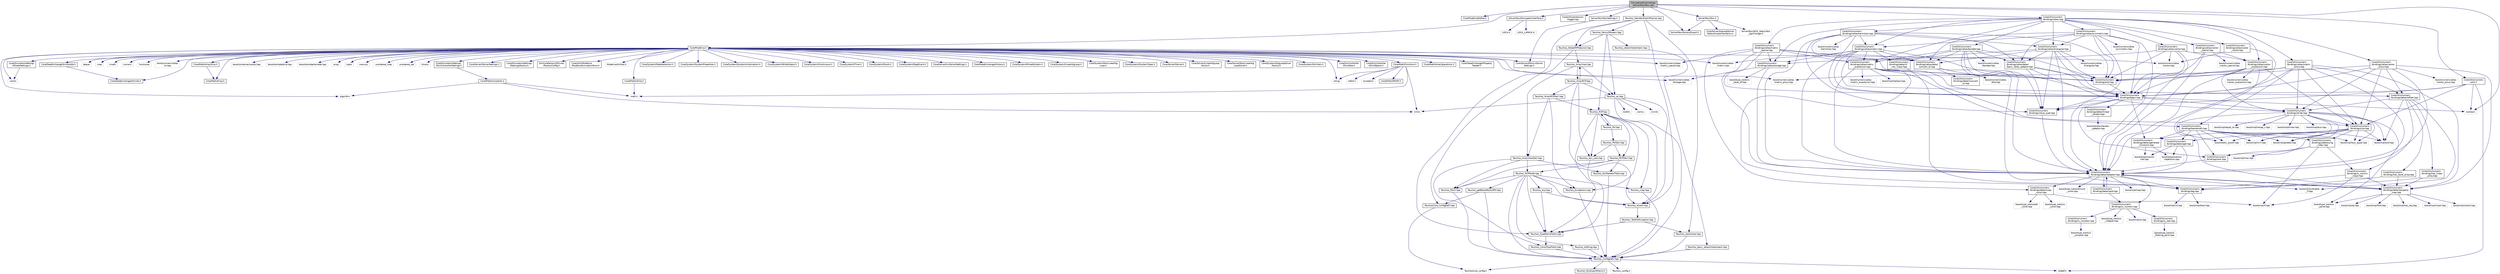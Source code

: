 digraph "SimulationRuntime/cpp/Solver/Nox/Nox.cpp"
{
  edge [fontname="Helvetica",fontsize="10",labelfontname="Helvetica",labelfontsize="10"];
  node [fontname="Helvetica",fontsize="10",shape=record];
  Node0 [label="SimulationRuntime/cpp\l/Solver/Nox/Nox.cpp",height=0.2,width=0.4,color="black", fillcolor="grey75", style="filled", fontcolor="black"];
  Node0 -> Node1 [color="midnightblue",fontsize="10",style="solid",fontname="Helvetica"];
  Node1 [label="Core/ModelicaDefine.h",height=0.2,width=0.4,color="black", fillcolor="white", style="filled",URL="$d5/deb/_modelica_define_8h.html"];
  Node0 -> Node2 [color="midnightblue",fontsize="10",style="solid",fontname="Helvetica"];
  Node2 [label="Core/Modelica.h",height=0.2,width=0.4,color="black", fillcolor="white", style="filled",URL="$d9/dea/_simulation_runtime_2cpp_2_include_2_core_2modelica_8h.html"];
  Node2 -> Node3 [color="midnightblue",fontsize="10",style="solid",fontname="Helvetica"];
  Node3 [label="string",height=0.2,width=0.4,color="grey75", fillcolor="white", style="filled"];
  Node2 -> Node4 [color="midnightblue",fontsize="10",style="solid",fontname="Helvetica"];
  Node4 [label="vector",height=0.2,width=0.4,color="grey75", fillcolor="white", style="filled"];
  Node2 -> Node5 [color="midnightblue",fontsize="10",style="solid",fontname="Helvetica"];
  Node5 [label="algorithm",height=0.2,width=0.4,color="grey75", fillcolor="white", style="filled"];
  Node2 -> Node6 [color="midnightblue",fontsize="10",style="solid",fontname="Helvetica"];
  Node6 [label="deque",height=0.2,width=0.4,color="grey75", fillcolor="white", style="filled"];
  Node2 -> Node7 [color="midnightblue",fontsize="10",style="solid",fontname="Helvetica"];
  Node7 [label="map",height=0.2,width=0.4,color="grey75", fillcolor="white", style="filled"];
  Node2 -> Node8 [color="midnightblue",fontsize="10",style="solid",fontname="Helvetica"];
  Node8 [label="cmath",height=0.2,width=0.4,color="grey75", fillcolor="white", style="filled"];
  Node2 -> Node9 [color="midnightblue",fontsize="10",style="solid",fontname="Helvetica"];
  Node9 [label="numeric",height=0.2,width=0.4,color="grey75", fillcolor="white", style="filled"];
  Node2 -> Node10 [color="midnightblue",fontsize="10",style="solid",fontname="Helvetica"];
  Node10 [label="functional",height=0.2,width=0.4,color="grey75", fillcolor="white", style="filled"];
  Node2 -> Node11 [color="midnightblue",fontsize="10",style="solid",fontname="Helvetica"];
  Node11 [label="boost/numeric/ublas\l/vector.hpp",height=0.2,width=0.4,color="grey75", fillcolor="white", style="filled"];
  Node2 -> Node12 [color="midnightblue",fontsize="10",style="solid",fontname="Helvetica"];
  Node12 [label="boost/numeric/ublas\l/io.hpp",height=0.2,width=0.4,color="grey75", fillcolor="white", style="filled"];
  Node2 -> Node13 [color="midnightblue",fontsize="10",style="solid",fontname="Helvetica"];
  Node13 [label="boost/numeric/ublas\l/matrix.hpp",height=0.2,width=0.4,color="grey75", fillcolor="white", style="filled"];
  Node2 -> Node14 [color="midnightblue",fontsize="10",style="solid",fontname="Helvetica"];
  Node14 [label="boost/numeric/ublas\l/matrix_proxy.hpp",height=0.2,width=0.4,color="grey75", fillcolor="white", style="filled"];
  Node2 -> Node15 [color="midnightblue",fontsize="10",style="solid",fontname="Helvetica"];
  Node15 [label="boost/numeric/ublas\l/matrix_sparse.hpp",height=0.2,width=0.4,color="grey75", fillcolor="white", style="filled"];
  Node2 -> Node16 [color="midnightblue",fontsize="10",style="solid",fontname="Helvetica"];
  Node16 [label="boost/numeric/ublas\l/storage.hpp",height=0.2,width=0.4,color="grey75", fillcolor="white", style="filled"];
  Node2 -> Node17 [color="midnightblue",fontsize="10",style="solid",fontname="Helvetica"];
  Node17 [label="boost/container/vector.hpp",height=0.2,width=0.4,color="grey75", fillcolor="white", style="filled"];
  Node2 -> Node18 [color="midnightblue",fontsize="10",style="solid",fontname="Helvetica"];
  Node18 [label="boost/lambda/bind.hpp",height=0.2,width=0.4,color="grey75", fillcolor="white", style="filled"];
  Node2 -> Node19 [color="midnightblue",fontsize="10",style="solid",fontname="Helvetica"];
  Node19 [label="boost/lambda/lambda.hpp",height=0.2,width=0.4,color="grey75", fillcolor="white", style="filled"];
  Node2 -> Node20 [color="midnightblue",fontsize="10",style="solid",fontname="Helvetica"];
  Node20 [label="array",height=0.2,width=0.4,color="grey75", fillcolor="white", style="filled"];
  Node2 -> Node21 [color="midnightblue",fontsize="10",style="solid",fontname="Helvetica"];
  Node21 [label="tuple",height=0.2,width=0.4,color="grey75", fillcolor="white", style="filled"];
  Node2 -> Node22 [color="midnightblue",fontsize="10",style="solid",fontname="Helvetica"];
  Node22 [label="memory",height=0.2,width=0.4,color="grey75", fillcolor="white", style="filled"];
  Node2 -> Node23 [color="midnightblue",fontsize="10",style="solid",fontname="Helvetica"];
  Node23 [label="unordered_map",height=0.2,width=0.4,color="grey75", fillcolor="white", style="filled"];
  Node2 -> Node24 [color="midnightblue",fontsize="10",style="solid",fontname="Helvetica"];
  Node24 [label="unordered_set",height=0.2,width=0.4,color="grey75", fillcolor="white", style="filled"];
  Node2 -> Node25 [color="midnightblue",fontsize="10",style="solid",fontname="Helvetica"];
  Node25 [label="chrono",height=0.2,width=0.4,color="grey75", fillcolor="white", style="filled"];
  Node2 -> Node26 [color="midnightblue",fontsize="10",style="solid",fontname="Helvetica"];
  Node26 [label="Core/SimulationSettings\l/IGlobalSettings.h",height=0.2,width=0.4,color="black", fillcolor="white", style="filled",URL="$de/d21/_i_global_settings_8h.html"];
  Node26 -> Node4 [color="midnightblue",fontsize="10",style="solid",fontname="Helvetica"];
  Node2 -> Node27 [color="midnightblue",fontsize="10",style="solid",fontname="Helvetica"];
  Node27 [label="Core/Solver/ISolverSettings.h",height=0.2,width=0.4,color="black", fillcolor="white", style="filled",URL="$dc/d1f/_i_solver_settings_8h.html"];
  Node2 -> Node28 [color="midnightblue",fontsize="10",style="solid",fontname="Helvetica"];
  Node28 [label="Core/SimulationSettings\l/ISettingsFactory.h",height=0.2,width=0.4,color="black", fillcolor="white", style="filled",URL="$d0/d85/_i_settings_factory_8h.html"];
  Node2 -> Node29 [color="midnightblue",fontsize="10",style="solid",fontname="Helvetica"];
  Node29 [label="SimCoreFactory/Policies\l/FactoryConfig.h",height=0.2,width=0.4,color="black", fillcolor="white", style="filled",URL="$d2/dd3/_factory_config_8h.html"];
  Node2 -> Node30 [color="midnightblue",fontsize="10",style="solid",fontname="Helvetica"];
  Node30 [label="Core/Utils/Modelica\l/ModelicaSimulationError.h",height=0.2,width=0.4,color="black", fillcolor="white", style="filled",URL="$de/d0c/_modelica_simulation_error_8h.html"];
  Node2 -> Node31 [color="midnightblue",fontsize="10",style="solid",fontname="Helvetica"];
  Node31 [label="ModelicaUtilities.h",height=0.2,width=0.4,color="grey75", fillcolor="white", style="filled"];
  Node2 -> Node32 [color="midnightblue",fontsize="10",style="solid",fontname="Helvetica"];
  Node32 [label="Core/Math/Array.h",height=0.2,width=0.4,color="black", fillcolor="white", style="filled",URL="$d0/d0d/_simulation_runtime_2cpp_2_include_2_core_2_math_2_array_8h.html"];
  Node2 -> Node33 [color="midnightblue",fontsize="10",style="solid",fontname="Helvetica"];
  Node33 [label="Core/System/IStateSelection.h",height=0.2,width=0.4,color="black", fillcolor="white", style="filled",URL="$d5/dec/_i_state_selection_8h.html"];
  Node2 -> Node34 [color="midnightblue",fontsize="10",style="solid",fontname="Helvetica"];
  Node34 [label="Core/System/ISystemProperties.h",height=0.2,width=0.4,color="black", fillcolor="white", style="filled",URL="$df/d24/_i_system_properties_8h.html"];
  Node2 -> Node35 [color="midnightblue",fontsize="10",style="solid",fontname="Helvetica"];
  Node35 [label="Core/System/ISystemInitialization.h",height=0.2,width=0.4,color="black", fillcolor="white", style="filled",URL="$d3/d53/_i_system_initialization_8h.html"];
  Node2 -> Node36 [color="midnightblue",fontsize="10",style="solid",fontname="Helvetica"];
  Node36 [label="Core/System/IWriteOutput.h",height=0.2,width=0.4,color="black", fillcolor="white", style="filled",URL="$d3/d40/_i_write_output_8h.html"];
  Node2 -> Node37 [color="midnightblue",fontsize="10",style="solid",fontname="Helvetica"];
  Node37 [label="Core/System/IContinuous.h",height=0.2,width=0.4,color="black", fillcolor="white", style="filled",URL="$d2/d41/_i_continuous_8h.html"];
  Node2 -> Node38 [color="midnightblue",fontsize="10",style="solid",fontname="Helvetica"];
  Node38 [label="Core/System/ITime.h",height=0.2,width=0.4,color="black", fillcolor="white", style="filled",URL="$d1/d3a/_i_time_8h.html"];
  Node2 -> Node39 [color="midnightblue",fontsize="10",style="solid",fontname="Helvetica"];
  Node39 [label="Core/System/IEvent.h",height=0.2,width=0.4,color="black", fillcolor="white", style="filled",URL="$d7/dbe/_i_event_8h.html"];
  Node2 -> Node40 [color="midnightblue",fontsize="10",style="solid",fontname="Helvetica"];
  Node40 [label="Core/System/IStepEvent.h",height=0.2,width=0.4,color="black", fillcolor="white", style="filled",URL="$d2/de8/_i_step_event_8h.html"];
  Node2 -> Node41 [color="midnightblue",fontsize="10",style="solid",fontname="Helvetica"];
  Node41 [label="Core/Solver/INonLinSolver\lSettings.h",height=0.2,width=0.4,color="black", fillcolor="white", style="filled",URL="$d4/ddc/_i_non_lin_solver_settings_8h.html"];
  Node2 -> Node42 [color="midnightblue",fontsize="10",style="solid",fontname="Helvetica"];
  Node42 [label="Core/Solver/ILinSolverSettings.h",height=0.2,width=0.4,color="black", fillcolor="white", style="filled",URL="$de/d4f/_i_lin_solver_settings_8h.html"];
  Node2 -> Node43 [color="midnightblue",fontsize="10",style="solid",fontname="Helvetica"];
  Node43 [label="Core/DataExchange/IHistory.h",height=0.2,width=0.4,color="black", fillcolor="white", style="filled",URL="$d4/d62/_i_history_8h.html"];
  Node2 -> Node44 [color="midnightblue",fontsize="10",style="solid",fontname="Helvetica"];
  Node44 [label="Core/System/IMixedSystem.h",height=0.2,width=0.4,color="black", fillcolor="white", style="filled",URL="$d0/d5e/_i_mixed_system_8h.html"];
  Node2 -> Node45 [color="midnightblue",fontsize="10",style="solid",fontname="Helvetica"];
  Node45 [label="Core/System/ILinearAlgLoop.h",height=0.2,width=0.4,color="black", fillcolor="white", style="filled",URL="$d5/d2d/_i_linear_alg_loop_8h.html"];
  Node2 -> Node46 [color="midnightblue",fontsize="10",style="solid",fontname="Helvetica"];
  Node46 [label="Core/System/INonLinearAlg\lLoop.h",height=0.2,width=0.4,color="black", fillcolor="white", style="filled",URL="$d6/dd5/_i_non_linear_alg_loop_8h.html"];
  Node2 -> Node47 [color="midnightblue",fontsize="10",style="solid",fontname="Helvetica"];
  Node47 [label="Core/System/ISystemTypes.h",height=0.2,width=0.4,color="black", fillcolor="white", style="filled",URL="$d2/da2/_i_system_types_8h.html"];
  Node2 -> Node48 [color="midnightblue",fontsize="10",style="solid",fontname="Helvetica"];
  Node48 [label="Core/Solver/ISolver.h",height=0.2,width=0.4,color="black", fillcolor="white", style="filled",URL="$d5/dbd/_i_solver_8h.html"];
  Node2 -> Node49 [color="midnightblue",fontsize="10",style="solid",fontname="Helvetica"];
  Node49 [label="Core/Solver/ILinearAlgLoop\lSolver.h",height=0.2,width=0.4,color="black", fillcolor="white", style="filled",URL="$d8/dc6/_i_linear_alg_loop_solver_8h.html"];
  Node2 -> Node50 [color="midnightblue",fontsize="10",style="solid",fontname="Helvetica"];
  Node50 [label="Core/Solver/INonLinearAlg\lLoopSolver.h",height=0.2,width=0.4,color="black", fillcolor="white", style="filled",URL="$d0/dc8/_i_non_linear_alg_loop_solver_8h.html"];
  Node2 -> Node51 [color="midnightblue",fontsize="10",style="solid",fontname="Helvetica"];
  Node51 [label="Core/System/IAlgLoopSolver\lFactory.h",height=0.2,width=0.4,color="black", fillcolor="white", style="filled",URL="$d5/d71/_i_alg_loop_solver_factory_8h.html"];
  Node2 -> Node52 [color="midnightblue",fontsize="10",style="solid",fontname="Helvetica"];
  Node52 [label="Core/System/ISimVars.h",height=0.2,width=0.4,color="black", fillcolor="white", style="filled",URL="$db/da7/_i_sim_vars_8h.html"];
  Node2 -> Node53 [color="midnightblue",fontsize="10",style="solid",fontname="Helvetica"];
  Node53 [label="Core/DataExchange/ISimVar.h",height=0.2,width=0.4,color="black", fillcolor="white", style="filled",URL="$d2/d34/_i_sim_var_8h.html"];
  Node2 -> Node54 [color="midnightblue",fontsize="10",style="solid",fontname="Helvetica"];
  Node54 [label="Core/SimController\l/ISimData.h",height=0.2,width=0.4,color="black", fillcolor="white", style="filled",URL="$d1/dbf/_i_sim_data_8h.html"];
  Node2 -> Node55 [color="midnightblue",fontsize="10",style="solid",fontname="Helvetica"];
  Node55 [label="Core/SimController\l/ISimObjects.h",height=0.2,width=0.4,color="black", fillcolor="white", style="filled",URL="$d8/dcd/_i_sim_objects_8h.html"];
  Node2 -> Node56 [color="midnightblue",fontsize="10",style="solid",fontname="Helvetica"];
  Node56 [label="Core/SimulationSettings\l/ISimControllerSettings.h",height=0.2,width=0.4,color="black", fillcolor="white", style="filled",URL="$d7/db0/_i_sim_controller_settings_8h.html"];
  Node56 -> Node57 [color="midnightblue",fontsize="10",style="solid",fontname="Helvetica"];
  Node57 [label="Core/Math/Constants.h",height=0.2,width=0.4,color="black", fillcolor="white", style="filled",URL="$d6/dde/_simulation_runtime_2cpp_2_include_2_core_2_math_2_constants_8h.html"];
  Node57 -> Node5 [color="midnightblue",fontsize="10",style="solid",fontname="Helvetica"];
  Node57 -> Node58 [color="midnightblue",fontsize="10",style="solid",fontname="Helvetica"];
  Node58 [label="limits",height=0.2,width=0.4,color="grey75", fillcolor="white", style="filled"];
  Node57 -> Node59 [color="midnightblue",fontsize="10",style="solid",fontname="Helvetica"];
  Node59 [label="math.h",height=0.2,width=0.4,color="grey75", fillcolor="white", style="filled"];
  Node2 -> Node60 [color="midnightblue",fontsize="10",style="solid",fontname="Helvetica"];
  Node60 [label="Core/Math/Functions.h",height=0.2,width=0.4,color="black", fillcolor="white", style="filled",URL="$d6/d9b/_functions_8h.html"];
  Node60 -> Node59 [color="midnightblue",fontsize="10",style="solid",fontname="Helvetica"];
  Node60 -> Node61 [color="midnightblue",fontsize="10",style="solid",fontname="Helvetica"];
  Node61 [label="stdlib.h",height=0.2,width=0.4,color="grey75", fillcolor="white", style="filled"];
  Node60 -> Node58 [color="midnightblue",fontsize="10",style="solid",fontname="Helvetica"];
  Node60 -> Node3 [color="midnightblue",fontsize="10",style="solid",fontname="Helvetica"];
  Node60 -> Node62 [color="midnightblue",fontsize="10",style="solid",fontname="Helvetica"];
  Node62 [label="exception",height=0.2,width=0.4,color="grey75", fillcolor="white", style="filled"];
  Node60 -> Node63 [color="midnightblue",fontsize="10",style="solid",fontname="Helvetica"];
  Node63 [label="Core/Math/OMAPI.h",height=0.2,width=0.4,color="black", fillcolor="white", style="filled",URL="$d5/d1e/_o_m_a_p_i_8h.html"];
  Node2 -> Node64 [color="midnightblue",fontsize="10",style="solid",fontname="Helvetica"];
  Node64 [label="Core/Math/ArrayOperations.h",height=0.2,width=0.4,color="black", fillcolor="white", style="filled",URL="$d1/dc5/_array_operations_8h.html"];
  Node2 -> Node65 [color="midnightblue",fontsize="10",style="solid",fontname="Helvetica"];
  Node65 [label="Core/Math/ArraySlice.h",height=0.2,width=0.4,color="black", fillcolor="white", style="filled",URL="$de/d42/_array_slice_8h.html"];
  Node65 -> Node32 [color="midnightblue",fontsize="10",style="solid",fontname="Helvetica"];
  Node2 -> Node66 [color="midnightblue",fontsize="10",style="solid",fontname="Helvetica"];
  Node66 [label="Core/Math/Utility.h",height=0.2,width=0.4,color="black", fillcolor="white", style="filled",URL="$d4/d77/_simulation_runtime_2cpp_2_include_2_core_2_math_2utility_8h.html"];
  Node66 -> Node59 [color="midnightblue",fontsize="10",style="solid",fontname="Helvetica"];
  Node2 -> Node67 [color="midnightblue",fontsize="10",style="solid",fontname="Helvetica"];
  Node67 [label="Core/DataExchange/IProperty\lReader.h",height=0.2,width=0.4,color="black", fillcolor="white", style="filled",URL="$d5/d45/_i_property_reader_8h.html"];
  Node2 -> Node68 [color="midnightblue",fontsize="10",style="solid",fontname="Helvetica"];
  Node68 [label="Core/DataExchange/SimDouble.h",height=0.2,width=0.4,color="black", fillcolor="white", style="filled",URL="$df/d70/_sim_double_8h.html"];
  Node68 -> Node53 [color="midnightblue",fontsize="10",style="solid",fontname="Helvetica"];
  Node0 -> Node69 [color="midnightblue",fontsize="10",style="solid",fontname="Helvetica"];
  Node69 [label="Solver/Nox/FactoryExport.h",height=0.2,width=0.4,color="black", fillcolor="white", style="filled",URL="$d6/dda/_solver_2_nox_2_factory_export_8h.html"];
  Node0 -> Node70 [color="midnightblue",fontsize="10",style="solid",fontname="Helvetica"];
  Node70 [label="Core/Utils/extension\l/logger.hpp",height=0.2,width=0.4,color="black", fillcolor="white", style="filled",URL="$d6/da3/logger_8hpp.html"];
  Node0 -> Node71 [color="midnightblue",fontsize="10",style="solid",fontname="Helvetica"];
  Node71 [label="Solver/Nox/NoxLapackInterface.h",height=0.2,width=0.4,color="black", fillcolor="white", style="filled",URL="$dd/de5/_nox_lapack_interface_8h.html"];
  Node71 -> Node72 [color="midnightblue",fontsize="10",style="solid",fontname="Helvetica"];
  Node72 [label="LOCA.H",height=0.2,width=0.4,color="grey75", fillcolor="white", style="filled"];
  Node71 -> Node73 [color="midnightblue",fontsize="10",style="solid",fontname="Helvetica"];
  Node73 [label="LOCA_LAPACK.H",height=0.2,width=0.4,color="grey75", fillcolor="white", style="filled"];
  Node0 -> Node74 [color="midnightblue",fontsize="10",style="solid",fontname="Helvetica"];
  Node74 [label="Teuchos_StandardCatchMacros.hpp",height=0.2,width=0.4,color="black", fillcolor="white", style="filled",URL="$da/db6/_teuchos___standard_catch_macros_8hpp.html"];
  Node74 -> Node75 [color="midnightblue",fontsize="10",style="solid",fontname="Helvetica"];
  Node75 [label="Teuchos_GlobalMPISession.hpp",height=0.2,width=0.4,color="black", fillcolor="white", style="filled",URL="$d4/df8/_teuchos___global_m_p_i_session_8hpp.html",tooltip="A MPI utilities class, providing methods for initializing, finalizing, and querying the global MPI se..."];
  Node75 -> Node76 [color="midnightblue",fontsize="10",style="solid",fontname="Helvetica"];
  Node76 [label="TeuchosCore_ConfigDefs.hpp",height=0.2,width=0.4,color="black", fillcolor="white", style="filled",URL="$d1/d38/_teuchos_core___config_defs_8hpp.html"];
  Node76 -> Node77 [color="midnightblue",fontsize="10",style="solid",fontname="Helvetica"];
  Node77 [label="TeuchosCore_config.h",height=0.2,width=0.4,color="grey75", fillcolor="white", style="filled"];
  Node75 -> Node78 [color="midnightblue",fontsize="10",style="solid",fontname="Helvetica"];
  Node78 [label="Teuchos_ArrayView.hpp",height=0.2,width=0.4,color="black", fillcolor="white", style="filled",URL="$df/d54/_teuchos___array_view_8hpp.html"];
  Node78 -> Node79 [color="midnightblue",fontsize="10",style="solid",fontname="Helvetica"];
  Node79 [label="Teuchos_ArrayViewDecl.hpp",height=0.2,width=0.4,color="black", fillcolor="white", style="filled",URL="$dd/d83/_teuchos___array_view_decl_8hpp.html"];
  Node79 -> Node80 [color="midnightblue",fontsize="10",style="solid",fontname="Helvetica"];
  Node80 [label="Teuchos_RCPNode.hpp",height=0.2,width=0.4,color="black", fillcolor="white", style="filled",URL="$d3/d30/_teuchos___r_c_p_node_8hpp.html",tooltip="Reference-counted pointer node classes. "];
  Node80 -> Node81 [color="midnightblue",fontsize="10",style="solid",fontname="Helvetica"];
  Node81 [label="Teuchos_ConfigDefs.hpp",height=0.2,width=0.4,color="black", fillcolor="white", style="filled",URL="$d5/d3c/_teuchos___config_defs_8hpp.html",tooltip="Teuchos header file which uses auto-configuration information to include necessary C++ headers..."];
  Node81 -> Node77 [color="midnightblue",fontsize="10",style="solid",fontname="Helvetica"];
  Node81 -> Node82 [color="midnightblue",fontsize="10",style="solid",fontname="Helvetica"];
  Node82 [label="Teuchos_config.h",height=0.2,width=0.4,color="grey75", fillcolor="white", style="filled"];
  Node81 -> Node83 [color="midnightblue",fontsize="10",style="solid",fontname="Helvetica"];
  Node83 [label="stddef.h",height=0.2,width=0.4,color="grey75", fillcolor="white", style="filled"];
  Node81 -> Node84 [color="midnightblue",fontsize="10",style="solid",fontname="Helvetica"];
  Node84 [label="Teuchos_DLLExportMacro.h",height=0.2,width=0.4,color="black", fillcolor="white", style="filled",URL="$d2/dd7/_teuchos___d_l_l_export_macro_8h.html"];
  Node80 -> Node85 [color="midnightblue",fontsize="10",style="solid",fontname="Helvetica"];
  Node85 [label="Teuchos_any.hpp",height=0.2,width=0.4,color="black", fillcolor="white", style="filled",URL="$d9/dc9/_teuchos__any_8hpp.html",tooltip="Modified boost::any class for holding a templated value. "];
  Node85 -> Node86 [color="midnightblue",fontsize="10",style="solid",fontname="Helvetica"];
  Node86 [label="Teuchos_Assert.hpp",height=0.2,width=0.4,color="black", fillcolor="white", style="filled",URL="$d1/d94/_teuchos___assert_8hpp.html"];
  Node86 -> Node87 [color="midnightblue",fontsize="10",style="solid",fontname="Helvetica"];
  Node87 [label="Teuchos_TestForException.hpp",height=0.2,width=0.4,color="black", fillcolor="white", style="filled",URL="$d5/d6b/_teuchos___test_for_exception_8hpp.html",tooltip="Standard test and throw macros. "];
  Node87 -> Node88 [color="midnightblue",fontsize="10",style="solid",fontname="Helvetica"];
  Node88 [label="Teuchos_TypeNameTraits.hpp",height=0.2,width=0.4,color="black", fillcolor="white", style="filled",URL="$dc/dc1/_teuchos___type_name_traits_8hpp.html",tooltip="Defines basic traits returning the name of a type in a portable and readable way. ..."];
  Node88 -> Node89 [color="midnightblue",fontsize="10",style="solid",fontname="Helvetica"];
  Node89 [label="Teuchos_ConstTypeTraits.hpp",height=0.2,width=0.4,color="black", fillcolor="white", style="filled",URL="$d1/db4/_teuchos___const_type_traits_8hpp.html"];
  Node89 -> Node81 [color="midnightblue",fontsize="10",style="solid",fontname="Helvetica"];
  Node87 -> Node90 [color="midnightblue",fontsize="10",style="solid",fontname="Helvetica"];
  Node90 [label="Teuchos_stacktrace.hpp",height=0.2,width=0.4,color="black", fillcolor="white", style="filled",URL="$dd/d97/_teuchos__stacktrace_8hpp.html",tooltip="Functions for returning stacktrace info (GCC only initially). "];
  Node90 -> Node81 [color="midnightblue",fontsize="10",style="solid",fontname="Helvetica"];
  Node85 -> Node88 [color="midnightblue",fontsize="10",style="solid",fontname="Helvetica"];
  Node80 -> Node91 [color="midnightblue",fontsize="10",style="solid",fontname="Helvetica"];
  Node91 [label="Teuchos_map.hpp",height=0.2,width=0.4,color="black", fillcolor="white", style="filled",URL="$da/df9/_teuchos__map_8hpp.html",tooltip="Provides std::map class for deficient platforms. "];
  Node91 -> Node81 [color="midnightblue",fontsize="10",style="solid",fontname="Helvetica"];
  Node80 -> Node92 [color="midnightblue",fontsize="10",style="solid",fontname="Helvetica"];
  Node92 [label="Teuchos_ENull.hpp",height=0.2,width=0.4,color="black", fillcolor="white", style="filled",URL="$d7/d37/_teuchos___e_null_8hpp.html"];
  Node92 -> Node81 [color="midnightblue",fontsize="10",style="solid",fontname="Helvetica"];
  Node80 -> Node86 [color="midnightblue",fontsize="10",style="solid",fontname="Helvetica"];
  Node80 -> Node93 [color="midnightblue",fontsize="10",style="solid",fontname="Helvetica"];
  Node93 [label="Teuchos_Exceptions.hpp",height=0.2,width=0.4,color="black", fillcolor="white", style="filled",URL="$d2/d66/_teuchos___exceptions_8hpp.html"];
  Node93 -> Node81 [color="midnightblue",fontsize="10",style="solid",fontname="Helvetica"];
  Node80 -> Node88 [color="midnightblue",fontsize="10",style="solid",fontname="Helvetica"];
  Node80 -> Node94 [color="midnightblue",fontsize="10",style="solid",fontname="Helvetica"];
  Node94 [label="Teuchos_toString.hpp",height=0.2,width=0.4,color="black", fillcolor="white", style="filled",URL="$de/d8b/_teuchos__to_string_8hpp.html"];
  Node94 -> Node81 [color="midnightblue",fontsize="10",style="solid",fontname="Helvetica"];
  Node80 -> Node95 [color="midnightblue",fontsize="10",style="solid",fontname="Helvetica"];
  Node95 [label="Teuchos_getBaseObjVoidPtr.hpp",height=0.2,width=0.4,color="black", fillcolor="white", style="filled",URL="$db/ddb/_teuchos__get_base_obj_void_ptr_8hpp.html"];
  Node95 -> Node76 [color="midnightblue",fontsize="10",style="solid",fontname="Helvetica"];
  Node95 -> Node81 [color="midnightblue",fontsize="10",style="solid",fontname="Helvetica"];
  Node79 -> Node92 [color="midnightblue",fontsize="10",style="solid",fontname="Helvetica"];
  Node79 -> Node96 [color="midnightblue",fontsize="10",style="solid",fontname="Helvetica"];
  Node96 [label="Teuchos_NullIteratorTraits.hpp",height=0.2,width=0.4,color="black", fillcolor="white", style="filled",URL="$d6/d76/_teuchos___null_iterator_traits_8hpp.html"];
  Node96 -> Node81 [color="midnightblue",fontsize="10",style="solid",fontname="Helvetica"];
  Node79 -> Node89 [color="midnightblue",fontsize="10",style="solid",fontname="Helvetica"];
  Node78 -> Node97 [color="midnightblue",fontsize="10",style="solid",fontname="Helvetica"];
  Node97 [label="Teuchos_ArrayRCP.hpp",height=0.2,width=0.4,color="black", fillcolor="white", style="filled",URL="$dc/dde/_teuchos___array_r_c_p_8hpp.html"];
  Node97 -> Node98 [color="midnightblue",fontsize="10",style="solid",fontname="Helvetica"];
  Node98 [label="Teuchos_ArrayRCPDecl.hpp",height=0.2,width=0.4,color="black", fillcolor="white", style="filled",URL="$d6/d98/_teuchos___array_r_c_p_decl_8hpp.html"];
  Node98 -> Node99 [color="midnightblue",fontsize="10",style="solid",fontname="Helvetica"];
  Node99 [label="Teuchos_RCP.hpp",height=0.2,width=0.4,color="black", fillcolor="white", style="filled",URL="$d5/de4/_teuchos___r_c_p_8hpp.html",tooltip="Reference-counted pointer class and non-member templated function implementations. "];
  Node99 -> Node100 [color="midnightblue",fontsize="10",style="solid",fontname="Helvetica"];
  Node100 [label="Teuchos_RCPDecl.hpp",height=0.2,width=0.4,color="black", fillcolor="white", style="filled",URL="$d0/dbc/_teuchos___r_c_p_decl_8hpp.html",tooltip="Reference-counted pointer class and non-member templated function implementations. "];
  Node100 -> Node80 [color="midnightblue",fontsize="10",style="solid",fontname="Helvetica"];
  Node100 -> Node92 [color="midnightblue",fontsize="10",style="solid",fontname="Helvetica"];
  Node100 -> Node96 [color="midnightblue",fontsize="10",style="solid",fontname="Helvetica"];
  Node99 -> Node101 [color="midnightblue",fontsize="10",style="solid",fontname="Helvetica"];
  Node101 [label="Teuchos_Ptr.hpp",height=0.2,width=0.4,color="black", fillcolor="white", style="filled",URL="$dc/dc8/_teuchos___ptr_8hpp.html"];
  Node101 -> Node102 [color="midnightblue",fontsize="10",style="solid",fontname="Helvetica"];
  Node102 [label="Teuchos_PtrDecl.hpp",height=0.2,width=0.4,color="black", fillcolor="white", style="filled",URL="$df/dbd/_teuchos___ptr_decl_8hpp.html"];
  Node102 -> Node100 [color="midnightblue",fontsize="10",style="solid",fontname="Helvetica"];
  Node102 -> Node103 [color="midnightblue",fontsize="10",style="solid",fontname="Helvetica"];
  Node103 [label="Teuchos_dyn_cast.hpp",height=0.2,width=0.4,color="black", fillcolor="white", style="filled",URL="$d9/d17/_teuchos__dyn__cast_8hpp.html"];
  Node103 -> Node88 [color="midnightblue",fontsize="10",style="solid",fontname="Helvetica"];
  Node101 -> Node99 [color="midnightblue",fontsize="10",style="solid",fontname="Helvetica"];
  Node99 -> Node86 [color="midnightblue",fontsize="10",style="solid",fontname="Helvetica"];
  Node99 -> Node93 [color="midnightblue",fontsize="10",style="solid",fontname="Helvetica"];
  Node99 -> Node103 [color="midnightblue",fontsize="10",style="solid",fontname="Helvetica"];
  Node99 -> Node91 [color="midnightblue",fontsize="10",style="solid",fontname="Helvetica"];
  Node99 -> Node88 [color="midnightblue",fontsize="10",style="solid",fontname="Helvetica"];
  Node98 -> Node93 [color="midnightblue",fontsize="10",style="solid",fontname="Helvetica"];
  Node98 -> Node79 [color="midnightblue",fontsize="10",style="solid",fontname="Helvetica"];
  Node97 -> Node78 [color="midnightblue",fontsize="10",style="solid",fontname="Helvetica"];
  Node97 -> Node86 [color="midnightblue",fontsize="10",style="solid",fontname="Helvetica"];
  Node97 -> Node103 [color="midnightblue",fontsize="10",style="solid",fontname="Helvetica"];
  Node97 -> Node104 [color="midnightblue",fontsize="10",style="solid",fontname="Helvetica"];
  Node104 [label="Teuchos_as.hpp",height=0.2,width=0.4,color="black", fillcolor="white", style="filled",URL="$d2/db9/_teuchos__as_8hpp.html",tooltip="Definition of Teuchos::as, for conversions between types. "];
  Node104 -> Node81 [color="midnightblue",fontsize="10",style="solid",fontname="Helvetica"];
  Node104 -> Node86 [color="midnightblue",fontsize="10",style="solid",fontname="Helvetica"];
  Node104 -> Node58 [color="midnightblue",fontsize="10",style="solid",fontname="Helvetica"];
  Node104 -> Node105 [color="midnightblue",fontsize="10",style="solid",fontname="Helvetica"];
  Node105 [label="cstdlib",height=0.2,width=0.4,color="grey75", fillcolor="white", style="filled"];
  Node104 -> Node106 [color="midnightblue",fontsize="10",style="solid",fontname="Helvetica"];
  Node106 [label="cerrno",height=0.2,width=0.4,color="grey75", fillcolor="white", style="filled"];
  Node104 -> Node107 [color="midnightblue",fontsize="10",style="solid",fontname="Helvetica"];
  Node107 [label="climits",height=0.2,width=0.4,color="grey75", fillcolor="white", style="filled"];
  Node78 -> Node104 [color="midnightblue",fontsize="10",style="solid",fontname="Helvetica"];
  Node74 -> Node108 [color="midnightblue",fontsize="10",style="solid",fontname="Helvetica"];
  Node108 [label="Teuchos_FancyOStream.hpp",height=0.2,width=0.4,color="black", fillcolor="white", style="filled",URL="$d2/d6a/_teuchos___fancy_o_stream_8hpp.html"];
  Node108 -> Node99 [color="midnightblue",fontsize="10",style="solid",fontname="Helvetica"];
  Node108 -> Node75 [color="midnightblue",fontsize="10",style="solid",fontname="Helvetica"];
  Node108 -> Node109 [color="midnightblue",fontsize="10",style="solid",fontname="Helvetica"];
  Node109 [label="Teuchos_oblackholestream.hpp",height=0.2,width=0.4,color="black", fillcolor="white", style="filled",URL="$da/df2/_teuchos__oblackholestream_8hpp.html"];
  Node109 -> Node110 [color="midnightblue",fontsize="10",style="solid",fontname="Helvetica"];
  Node110 [label="Teuchos_basic_oblackholestream.hpp",height=0.2,width=0.4,color="black", fillcolor="white", style="filled",URL="$d2/de6/_teuchos__basic__oblackholestream_8hpp.html"];
  Node110 -> Node81 [color="midnightblue",fontsize="10",style="solid",fontname="Helvetica"];
  Node108 -> Node104 [color="midnightblue",fontsize="10",style="solid",fontname="Helvetica"];
  Node74 -> Node88 [color="midnightblue",fontsize="10",style="solid",fontname="Helvetica"];
  Node74 -> Node90 [color="midnightblue",fontsize="10",style="solid",fontname="Helvetica"];
  Node74 -> Node86 [color="midnightblue",fontsize="10",style="solid",fontname="Helvetica"];
  Node0 -> Node111 [color="midnightblue",fontsize="10",style="solid",fontname="Helvetica"];
  Node111 [label="Solver/Nox/Nox.h",height=0.2,width=0.4,color="black", fillcolor="white", style="filled",URL="$dc/dee/_nox_8h.html"];
  Node111 -> Node69 [color="midnightblue",fontsize="10",style="solid",fontname="Helvetica"];
  Node111 -> Node112 [color="midnightblue",fontsize="10",style="solid",fontname="Helvetica"];
  Node112 [label="Core/Solver/AlgLoopSolver\lDefaultImplementation.h",height=0.2,width=0.4,color="black", fillcolor="white", style="filled",URL="$de/dd6/_alg_loop_solver_default_implementation_8h.html"];
  Node111 -> Node113 [color="midnightblue",fontsize="10",style="solid",fontname="Helvetica"];
  Node113 [label="Solver/Nox/NOX_StatusTest\l_SgnChange.H",height=0.2,width=0.4,color="grey75", fillcolor="white", style="filled"];
  Node0 -> Node114 [color="midnightblue",fontsize="10",style="solid",fontname="Helvetica"];
  Node114 [label="Solver/Nox/NoxSettings.h",height=0.2,width=0.4,color="black", fillcolor="white", style="filled",URL="$d6/de2/_nox_settings_8h.html"];
  Node114 -> Node41 [color="midnightblue",fontsize="10",style="solid",fontname="Helvetica"];
  Node0 -> Node115 [color="midnightblue",fontsize="10",style="solid",fontname="Helvetica"];
  Node115 [label="Core/Utils/numeric\l/bindings/ublas.hpp",height=0.2,width=0.4,color="black", fillcolor="white", style="filled",URL="$dd/d4a/ublas_8hpp.html"];
  Node115 -> Node116 [color="midnightblue",fontsize="10",style="solid",fontname="Helvetica"];
  Node116 [label="Core/Utils/numeric\l/bindings/ublas/banded.hpp",height=0.2,width=0.4,color="black", fillcolor="white", style="filled",URL="$df/d79/banded_8hpp.html"];
  Node116 -> Node117 [color="midnightblue",fontsize="10",style="solid",fontname="Helvetica"];
  Node117 [label="Core/Utils/numeric\l/bindings/begin.hpp",height=0.2,width=0.4,color="black", fillcolor="white", style="filled",URL="$d2/da9/begin_8hpp.html"];
  Node117 -> Node118 [color="midnightblue",fontsize="10",style="solid",fontname="Helvetica"];
  Node118 [label="Core/Utils/numeric\l/bindings/detail/adaptor.hpp",height=0.2,width=0.4,color="black", fillcolor="white", style="filled",URL="$da/d42/adaptor_8hpp.html"];
  Node118 -> Node119 [color="midnightblue",fontsize="10",style="solid",fontname="Helvetica"];
  Node119 [label="boost/mpl/map.hpp",height=0.2,width=0.4,color="grey75", fillcolor="white", style="filled"];
  Node118 -> Node120 [color="midnightblue",fontsize="10",style="solid",fontname="Helvetica"];
  Node120 [label="Core/Utils/numeric\l/bindings/detail/copy\l_const.hpp",height=0.2,width=0.4,color="black", fillcolor="white", style="filled",URL="$dd/d74/copy__const_8hpp.html"];
  Node120 -> Node121 [color="midnightblue",fontsize="10",style="solid",fontname="Helvetica"];
  Node121 [label="boost/mpl/if.hpp",height=0.2,width=0.4,color="grey75", fillcolor="white", style="filled"];
  Node120 -> Node122 [color="midnightblue",fontsize="10",style="solid",fontname="Helvetica"];
  Node122 [label="boost/type_traits/add\l_const.hpp",height=0.2,width=0.4,color="grey75", fillcolor="white", style="filled"];
  Node120 -> Node123 [color="midnightblue",fontsize="10",style="solid",fontname="Helvetica"];
  Node123 [label="boost/type_traits/is\l_const.hpp",height=0.2,width=0.4,color="grey75", fillcolor="white", style="filled"];
  Node118 -> Node124 [color="midnightblue",fontsize="10",style="solid",fontname="Helvetica"];
  Node124 [label="Core/Utils/numeric\l/bindings/is_numeric.hpp",height=0.2,width=0.4,color="black", fillcolor="white", style="filled",URL="$dd/d6d/is__numeric_8hpp.html"];
  Node124 -> Node125 [color="midnightblue",fontsize="10",style="solid",fontname="Helvetica"];
  Node125 [label="boost/mpl/or.hpp",height=0.2,width=0.4,color="grey75", fillcolor="white", style="filled"];
  Node124 -> Node126 [color="midnightblue",fontsize="10",style="solid",fontname="Helvetica"];
  Node126 [label="Core/Utils/numeric\l/bindings/is_real.hpp",height=0.2,width=0.4,color="black", fillcolor="white", style="filled",URL="$dc/d10/is__real_8hpp.html"];
  Node126 -> Node127 [color="midnightblue",fontsize="10",style="solid",fontname="Helvetica"];
  Node127 [label="boost/type_traits/is\l_floating_point.hpp",height=0.2,width=0.4,color="grey75", fillcolor="white", style="filled"];
  Node124 -> Node128 [color="midnightblue",fontsize="10",style="solid",fontname="Helvetica"];
  Node128 [label="Core/Utils/numeric\l/bindings/is_complex.hpp",height=0.2,width=0.4,color="black", fillcolor="white", style="filled",URL="$d6/d3e/is__complex_8hpp.html"];
  Node128 -> Node129 [color="midnightblue",fontsize="10",style="solid",fontname="Helvetica"];
  Node129 [label="boost/type_traits/is\l_complex.hpp",height=0.2,width=0.4,color="grey75", fillcolor="white", style="filled"];
  Node124 -> Node130 [color="midnightblue",fontsize="10",style="solid",fontname="Helvetica"];
  Node130 [label="boost/type_traits/is\l_integral.hpp",height=0.2,width=0.4,color="grey75", fillcolor="white", style="filled"];
  Node118 -> Node131 [color="midnightblue",fontsize="10",style="solid",fontname="Helvetica"];
  Node131 [label="Core/Utils/numeric\l/bindings/tag.hpp",height=0.2,width=0.4,color="black", fillcolor="white", style="filled",URL="$d1/d74/tag_8hpp.html"];
  Node131 -> Node132 [color="midnightblue",fontsize="10",style="solid",fontname="Helvetica"];
  Node132 [label="boost/mpl/bool.hpp",height=0.2,width=0.4,color="grey75", fillcolor="white", style="filled"];
  Node131 -> Node133 [color="midnightblue",fontsize="10",style="solid",fontname="Helvetica"];
  Node133 [label="boost/mpl/int.hpp",height=0.2,width=0.4,color="grey75", fillcolor="white", style="filled"];
  Node118 -> Node134 [color="midnightblue",fontsize="10",style="solid",fontname="Helvetica"];
  Node134 [label="boost/type_traits/remove\l_const.hpp",height=0.2,width=0.4,color="grey75", fillcolor="white", style="filled"];
  Node118 -> Node135 [color="midnightblue",fontsize="10",style="solid",fontname="Helvetica"];
  Node135 [label="boost/utility/enable\l_if.hpp",height=0.2,width=0.4,color="grey75", fillcolor="white", style="filled"];
  Node118 -> Node136 [color="midnightblue",fontsize="10",style="solid",fontname="Helvetica"];
  Node136 [label="Core/Utils/numeric\l/bindings/detail/pod.hpp",height=0.2,width=0.4,color="black", fillcolor="white", style="filled",URL="$dc/d1b/pod_8hpp.html"];
  Node136 -> Node124 [color="midnightblue",fontsize="10",style="solid",fontname="Helvetica"];
  Node136 -> Node118 [color="midnightblue",fontsize="10",style="solid",fontname="Helvetica"];
  Node118 -> Node137 [color="midnightblue",fontsize="10",style="solid",fontname="Helvetica"];
  Node137 [label="Core/Utils/numeric\l/bindings/detail/property\l_map.hpp",height=0.2,width=0.4,color="black", fillcolor="white", style="filled",URL="$d1/d1f/property__map_8hpp.html"];
  Node137 -> Node138 [color="midnightblue",fontsize="10",style="solid",fontname="Helvetica"];
  Node138 [label="boost/mpl/at.hpp",height=0.2,width=0.4,color="grey75", fillcolor="white", style="filled"];
  Node137 -> Node139 [color="midnightblue",fontsize="10",style="solid",fontname="Helvetica"];
  Node139 [label="boost/mpl/fold.hpp",height=0.2,width=0.4,color="grey75", fillcolor="white", style="filled"];
  Node137 -> Node140 [color="midnightblue",fontsize="10",style="solid",fontname="Helvetica"];
  Node140 [label="boost/mpl/has_key.hpp",height=0.2,width=0.4,color="grey75", fillcolor="white", style="filled"];
  Node137 -> Node141 [color="midnightblue",fontsize="10",style="solid",fontname="Helvetica"];
  Node141 [label="boost/mpl/insert.hpp",height=0.2,width=0.4,color="grey75", fillcolor="white", style="filled"];
  Node137 -> Node142 [color="midnightblue",fontsize="10",style="solid",fontname="Helvetica"];
  Node142 [label="boost/mpl/vector.hpp",height=0.2,width=0.4,color="grey75", fillcolor="white", style="filled"];
  Node137 -> Node118 [color="midnightblue",fontsize="10",style="solid",fontname="Helvetica"];
  Node137 -> Node143 [color="midnightblue",fontsize="10",style="solid",fontname="Helvetica"];
  Node143 [label="boost/type_traits/is\l_same.hpp",height=0.2,width=0.4,color="grey75", fillcolor="white", style="filled"];
  Node117 -> Node144 [color="midnightblue",fontsize="10",style="solid",fontname="Helvetica"];
  Node144 [label="Core/Utils/numeric\l/bindings/detail/linear\l_iterator.hpp",height=0.2,width=0.4,color="black", fillcolor="white", style="filled",URL="$d6/d8b/linear__iterator_8hpp.html"];
  Node144 -> Node145 [color="midnightblue",fontsize="10",style="solid",fontname="Helvetica"];
  Node145 [label="boost/iterator/iterator\l_adaptor.hpp",height=0.2,width=0.4,color="grey75", fillcolor="white", style="filled"];
  Node117 -> Node146 [color="midnightblue",fontsize="10",style="solid",fontname="Helvetica"];
  Node146 [label="Core/Utils/numeric\l/bindings/detail/generate\l_functions.hpp",height=0.2,width=0.4,color="black", fillcolor="white", style="filled",URL="$d5/d29/generate__functions_8hpp.html"];
  Node146 -> Node147 [color="midnightblue",fontsize="10",style="solid",fontname="Helvetica"];
  Node147 [label="boost/preprocessor\l/repetition.hpp",height=0.2,width=0.4,color="grey75", fillcolor="white", style="filled"];
  Node146 -> Node148 [color="midnightblue",fontsize="10",style="solid",fontname="Helvetica"];
  Node148 [label="boost/preprocessor\l/cat.hpp",height=0.2,width=0.4,color="grey75", fillcolor="white", style="filled"];
  Node117 -> Node149 [color="midnightblue",fontsize="10",style="solid",fontname="Helvetica"];
  Node149 [label="Core/Utils/numeric\l/bindings/rank.hpp",height=0.2,width=0.4,color="black", fillcolor="white", style="filled",URL="$d9/daf/rank_8hpp.html"];
  Node149 -> Node118 [color="midnightblue",fontsize="10",style="solid",fontname="Helvetica"];
  Node117 -> Node150 [color="midnightblue",fontsize="10",style="solid",fontname="Helvetica"];
  Node150 [label="Core/Utils/numeric\l/bindings/stride.hpp",height=0.2,width=0.4,color="black", fillcolor="white", style="filled",URL="$da/d69/stride_8hpp.html"];
  Node150 -> Node151 [color="midnightblue",fontsize="10",style="solid",fontname="Helvetica"];
  Node151 [label="Core/Utils/numeric\l/bindings/size.hpp",height=0.2,width=0.4,color="black", fillcolor="white", style="filled",URL="$d1/d10/size_8hpp.html"];
  Node151 -> Node146 [color="midnightblue",fontsize="10",style="solid",fontname="Helvetica"];
  Node151 -> Node152 [color="midnightblue",fontsize="10",style="solid",fontname="Helvetica"];
  Node152 [label="Core/Utils/numeric\l/bindings/detail/get.hpp",height=0.2,width=0.4,color="black", fillcolor="white", style="filled",URL="$dc/d95/get_8hpp.html"];
  Node152 -> Node118 [color="midnightblue",fontsize="10",style="solid",fontname="Helvetica"];
  Node152 -> Node147 [color="midnightblue",fontsize="10",style="solid",fontname="Helvetica"];
  Node152 -> Node148 [color="midnightblue",fontsize="10",style="solid",fontname="Helvetica"];
  Node151 -> Node149 [color="midnightblue",fontsize="10",style="solid",fontname="Helvetica"];
  Node151 -> Node153 [color="midnightblue",fontsize="10",style="solid",fontname="Helvetica"];
  Node153 [label="Core/Utils/numeric\l/bindings/addressing\l_index.hpp",height=0.2,width=0.4,color="black", fillcolor="white", style="filled",URL="$d0/d00/addressing__index_8hpp.html"];
  Node153 -> Node121 [color="midnightblue",fontsize="10",style="solid",fontname="Helvetica"];
  Node153 -> Node154 [color="midnightblue",fontsize="10",style="solid",fontname="Helvetica"];
  Node154 [label="boost/mpl/max.hpp",height=0.2,width=0.4,color="grey75", fillcolor="white", style="filled"];
  Node153 -> Node149 [color="midnightblue",fontsize="10",style="solid",fontname="Helvetica"];
  Node153 -> Node155 [color="midnightblue",fontsize="10",style="solid",fontname="Helvetica"];
  Node155 [label="Core/Utils/numeric\l/bindings/is_column\l_major.hpp",height=0.2,width=0.4,color="black", fillcolor="white", style="filled",URL="$d0/d99/is__column__major_8hpp.html"];
  Node155 -> Node121 [color="midnightblue",fontsize="10",style="solid",fontname="Helvetica"];
  Node155 -> Node137 [color="midnightblue",fontsize="10",style="solid",fontname="Helvetica"];
  Node155 -> Node131 [color="midnightblue",fontsize="10",style="solid",fontname="Helvetica"];
  Node151 -> Node156 [color="midnightblue",fontsize="10",style="solid",fontname="Helvetica"];
  Node156 [label="boost/mpl/and.hpp",height=0.2,width=0.4,color="grey75", fillcolor="white", style="filled"];
  Node151 -> Node157 [color="midnightblue",fontsize="10",style="solid",fontname="Helvetica"];
  Node157 [label="boost/mpl/min.hpp",height=0.2,width=0.4,color="grey75", fillcolor="white", style="filled"];
  Node151 -> Node158 [color="midnightblue",fontsize="10",style="solid",fontname="Helvetica"];
  Node158 [label="boost/mpl/greater.hpp",height=0.2,width=0.4,color="grey75", fillcolor="white", style="filled"];
  Node151 -> Node159 [color="midnightblue",fontsize="10",style="solid",fontname="Helvetica"];
  Node159 [label="boost/mpl/less_equal.hpp",height=0.2,width=0.4,color="grey75", fillcolor="white", style="filled"];
  Node151 -> Node160 [color="midnightblue",fontsize="10",style="solid",fontname="Helvetica"];
  Node160 [label="boost/static_assert.hpp",height=0.2,width=0.4,color="grey75", fillcolor="white", style="filled"];
  Node150 -> Node157 [color="midnightblue",fontsize="10",style="solid",fontname="Helvetica"];
  Node150 -> Node156 [color="midnightblue",fontsize="10",style="solid",fontname="Helvetica"];
  Node150 -> Node159 [color="midnightblue",fontsize="10",style="solid",fontname="Helvetica"];
  Node150 -> Node161 [color="midnightblue",fontsize="10",style="solid",fontname="Helvetica"];
  Node161 [label="boost/mpl/equal_to.hpp",height=0.2,width=0.4,color="grey75", fillcolor="white", style="filled"];
  Node150 -> Node162 [color="midnightblue",fontsize="10",style="solid",fontname="Helvetica"];
  Node162 [label="boost/mpl/range_c.hpp",height=0.2,width=0.4,color="grey75", fillcolor="white", style="filled"];
  Node150 -> Node163 [color="midnightblue",fontsize="10",style="solid",fontname="Helvetica"];
  Node163 [label="boost/mpl/times.hpp",height=0.2,width=0.4,color="grey75", fillcolor="white", style="filled"];
  Node150 -> Node158 [color="midnightblue",fontsize="10",style="solid",fontname="Helvetica"];
  Node150 -> Node164 [color="midnightblue",fontsize="10",style="solid",fontname="Helvetica"];
  Node164 [label="boost/mpl/plus.hpp",height=0.2,width=0.4,color="grey75", fillcolor="white", style="filled"];
  Node150 -> Node143 [color="midnightblue",fontsize="10",style="solid",fontname="Helvetica"];
  Node150 -> Node160 [color="midnightblue",fontsize="10",style="solid",fontname="Helvetica"];
  Node117 -> Node165 [color="midnightblue",fontsize="10",style="solid",fontname="Helvetica"];
  Node165 [label="Core/Utils/numeric\l/bindings/value_type.hpp",height=0.2,width=0.4,color="black", fillcolor="white", style="filled",URL="$d9/d9c/value__type_8hpp.html"];
  Node165 -> Node118 [color="midnightblue",fontsize="10",style="solid",fontname="Helvetica"];
  Node117 -> Node166 [color="midnightblue",fontsize="10",style="solid",fontname="Helvetica"];
  Node166 [label="iostream",height=0.2,width=0.4,color="grey75", fillcolor="white", style="filled"];
  Node116 -> Node118 [color="midnightblue",fontsize="10",style="solid",fontname="Helvetica"];
  Node116 -> Node167 [color="midnightblue",fontsize="10",style="solid",fontname="Helvetica"];
  Node167 [label="Core/Utils/numeric\l/bindings/detail/if\l_row_major.hpp",height=0.2,width=0.4,color="black", fillcolor="white", style="filled",URL="$de/daa/if__row__major_8hpp.html"];
  Node167 -> Node131 [color="midnightblue",fontsize="10",style="solid",fontname="Helvetica"];
  Node116 -> Node168 [color="midnightblue",fontsize="10",style="solid",fontname="Helvetica"];
  Node168 [label="Core/Utils/numeric\l/bindings/end.hpp",height=0.2,width=0.4,color="black", fillcolor="white", style="filled",URL="$dd/d8d/end_8hpp.html"];
  Node168 -> Node117 [color="midnightblue",fontsize="10",style="solid",fontname="Helvetica"];
  Node116 -> Node169 [color="midnightblue",fontsize="10",style="solid",fontname="Helvetica"];
  Node169 [label="Core/Utils/numeric\l/bindings/ublas/detail\l/basic_ublas_adaptor.hpp",height=0.2,width=0.4,color="black", fillcolor="white", style="filled",URL="$d0/d13/basic__ublas__adaptor_8hpp.html"];
  Node169 -> Node117 [color="midnightblue",fontsize="10",style="solid",fontname="Helvetica"];
  Node169 -> Node168 [color="midnightblue",fontsize="10",style="solid",fontname="Helvetica"];
  Node169 -> Node165 [color="midnightblue",fontsize="10",style="solid",fontname="Helvetica"];
  Node169 -> Node150 [color="midnightblue",fontsize="10",style="solid",fontname="Helvetica"];
  Node116 -> Node170 [color="midnightblue",fontsize="10",style="solid",fontname="Helvetica"];
  Node170 [label="Core/Utils/numeric\l/bindings/ublas/detail\l/convert_to.hpp",height=0.2,width=0.4,color="black", fillcolor="white", style="filled",URL="$df/db6/ublas_2detail_2convert__to_8hpp.html"];
  Node170 -> Node171 [color="midnightblue",fontsize="10",style="solid",fontname="Helvetica"];
  Node171 [label="Core/Utils/numeric\l/bindings/detail/convert\l_to.hpp",height=0.2,width=0.4,color="black", fillcolor="white", style="filled",URL="$d4/d12/detail_2convert__to_8hpp.html"];
  Node170 -> Node131 [color="midnightblue",fontsize="10",style="solid",fontname="Helvetica"];
  Node170 -> Node172 [color="midnightblue",fontsize="10",style="solid",fontname="Helvetica"];
  Node172 [label="boost/numeric/ublas\l/fwd.hpp",height=0.2,width=0.4,color="grey75", fillcolor="white", style="filled"];
  Node116 -> Node173 [color="midnightblue",fontsize="10",style="solid",fontname="Helvetica"];
  Node173 [label="Core/Utils/numeric\l/bindings/ublas/matrix\l_expression.hpp",height=0.2,width=0.4,color="black", fillcolor="white", style="filled",URL="$db/d68/matrix__expression_8hpp.html"];
  Node173 -> Node174 [color="midnightblue",fontsize="10",style="solid",fontname="Helvetica"];
  Node174 [label="Core/Utils/numeric\l/bindings/bandwidth.hpp",height=0.2,width=0.4,color="black", fillcolor="white", style="filled",URL="$dc/dfa/bandwidth_8hpp.html"];
  Node174 -> Node146 [color="midnightblue",fontsize="10",style="solid",fontname="Helvetica"];
  Node174 -> Node152 [color="midnightblue",fontsize="10",style="solid",fontname="Helvetica"];
  Node174 -> Node149 [color="midnightblue",fontsize="10",style="solid",fontname="Helvetica"];
  Node174 -> Node153 [color="midnightblue",fontsize="10",style="solid",fontname="Helvetica"];
  Node174 -> Node156 [color="midnightblue",fontsize="10",style="solid",fontname="Helvetica"];
  Node174 -> Node157 [color="midnightblue",fontsize="10",style="solid",fontname="Helvetica"];
  Node174 -> Node158 [color="midnightblue",fontsize="10",style="solid",fontname="Helvetica"];
  Node174 -> Node159 [color="midnightblue",fontsize="10",style="solid",fontname="Helvetica"];
  Node174 -> Node160 [color="midnightblue",fontsize="10",style="solid",fontname="Helvetica"];
  Node173 -> Node117 [color="midnightblue",fontsize="10",style="solid",fontname="Helvetica"];
  Node173 -> Node118 [color="midnightblue",fontsize="10",style="solid",fontname="Helvetica"];
  Node173 -> Node137 [color="midnightblue",fontsize="10",style="solid",fontname="Helvetica"];
  Node173 -> Node168 [color="midnightblue",fontsize="10",style="solid",fontname="Helvetica"];
  Node173 -> Node151 [color="midnightblue",fontsize="10",style="solid",fontname="Helvetica"];
  Node173 -> Node175 [color="midnightblue",fontsize="10",style="solid",fontname="Helvetica"];
  Node175 [label="boost/numeric/ublas\l/matrix_expression.hpp",height=0.2,width=0.4,color="grey75", fillcolor="white", style="filled"];
  Node173 -> Node176 [color="midnightblue",fontsize="10",style="solid",fontname="Helvetica"];
  Node176 [label="boost/mpl/replace.hpp",height=0.2,width=0.4,color="grey75", fillcolor="white", style="filled"];
  Node116 -> Node165 [color="midnightblue",fontsize="10",style="solid",fontname="Helvetica"];
  Node116 -> Node177 [color="midnightblue",fontsize="10",style="solid",fontname="Helvetica"];
  Node177 [label="boost/numeric/ublas\l/banded.hpp",height=0.2,width=0.4,color="grey75", fillcolor="white", style="filled"];
  Node115 -> Node178 [color="midnightblue",fontsize="10",style="solid",fontname="Helvetica"];
  Node178 [label="Core/Utils/numeric\l/bindings/ublas/hermitian.hpp",height=0.2,width=0.4,color="black", fillcolor="white", style="filled",URL="$dd/dc4/hermitian_8hpp.html"];
  Node178 -> Node117 [color="midnightblue",fontsize="10",style="solid",fontname="Helvetica"];
  Node178 -> Node118 [color="midnightblue",fontsize="10",style="solid",fontname="Helvetica"];
  Node178 -> Node168 [color="midnightblue",fontsize="10",style="solid",fontname="Helvetica"];
  Node178 -> Node169 [color="midnightblue",fontsize="10",style="solid",fontname="Helvetica"];
  Node178 -> Node170 [color="midnightblue",fontsize="10",style="solid",fontname="Helvetica"];
  Node178 -> Node179 [color="midnightblue",fontsize="10",style="solid",fontname="Helvetica"];
  Node179 [label="Core/Utils/numeric\l/bindings/ublas/matrix.hpp",height=0.2,width=0.4,color="black", fillcolor="white", style="filled",URL="$d0/dcb/ublas_2matrix_8hpp.html"];
  Node179 -> Node117 [color="midnightblue",fontsize="10",style="solid",fontname="Helvetica"];
  Node179 -> Node168 [color="midnightblue",fontsize="10",style="solid",fontname="Helvetica"];
  Node179 -> Node118 [color="midnightblue",fontsize="10",style="solid",fontname="Helvetica"];
  Node179 -> Node167 [color="midnightblue",fontsize="10",style="solid",fontname="Helvetica"];
  Node179 -> Node180 [color="midnightblue",fontsize="10",style="solid",fontname="Helvetica"];
  Node180 [label="Core/Utils/numeric\l/bindings/detail/offset.hpp",height=0.2,width=0.4,color="black", fillcolor="white", style="filled",URL="$d4/d1b/offset_8hpp.html"];
  Node180 -> Node135 [color="midnightblue",fontsize="10",style="solid",fontname="Helvetica"];
  Node180 -> Node156 [color="midnightblue",fontsize="10",style="solid",fontname="Helvetica"];
  Node180 -> Node155 [color="midnightblue",fontsize="10",style="solid",fontname="Helvetica"];
  Node180 -> Node181 [color="midnightblue",fontsize="10",style="solid",fontname="Helvetica"];
  Node181 [label="Core/Utils/numeric\l/bindings/has_linear\l_array.hpp",height=0.2,width=0.4,color="black", fillcolor="white", style="filled",URL="$d2/d55/has__linear__array_8hpp.html"];
  Node181 -> Node137 [color="midnightblue",fontsize="10",style="solid",fontname="Helvetica"];
  Node181 -> Node131 [color="midnightblue",fontsize="10",style="solid",fontname="Helvetica"];
  Node180 -> Node182 [color="midnightblue",fontsize="10",style="solid",fontname="Helvetica"];
  Node182 [label="Core/Utils/numeric\l/bindings/has_band_array.hpp",height=0.2,width=0.4,color="black", fillcolor="white", style="filled",URL="$d4/db9/has__band__array_8hpp.html"];
  Node182 -> Node137 [color="midnightblue",fontsize="10",style="solid",fontname="Helvetica"];
  Node182 -> Node131 [color="midnightblue",fontsize="10",style="solid",fontname="Helvetica"];
  Node180 -> Node150 [color="midnightblue",fontsize="10",style="solid",fontname="Helvetica"];
  Node179 -> Node170 [color="midnightblue",fontsize="10",style="solid",fontname="Helvetica"];
  Node179 -> Node183 [color="midnightblue",fontsize="10",style="solid",fontname="Helvetica"];
  Node183 [label="Core/Utils/numeric\l/bindings/ublas/storage.hpp",height=0.2,width=0.4,color="black", fillcolor="white", style="filled",URL="$da/d07/storage_8hpp.html"];
  Node183 -> Node118 [color="midnightblue",fontsize="10",style="solid",fontname="Helvetica"];
  Node183 -> Node16 [color="midnightblue",fontsize="10",style="solid",fontname="Helvetica"];
  Node183 -> Node184 [color="midnightblue",fontsize="10",style="solid",fontname="Helvetica"];
  Node184 [label="boost/type_traits/is\l_base_of.hpp",height=0.2,width=0.4,color="grey75", fillcolor="white", style="filled"];
  Node179 -> Node173 [color="midnightblue",fontsize="10",style="solid",fontname="Helvetica"];
  Node179 -> Node13 [color="midnightblue",fontsize="10",style="solid",fontname="Helvetica"];
  Node178 -> Node185 [color="midnightblue",fontsize="10",style="solid",fontname="Helvetica"];
  Node185 [label="Core/Utils/numeric\l/bindings/ublas/triangular.hpp",height=0.2,width=0.4,color="black", fillcolor="white", style="filled",URL="$d1/da1/triangular_8hpp.html"];
  Node185 -> Node117 [color="midnightblue",fontsize="10",style="solid",fontname="Helvetica"];
  Node185 -> Node118 [color="midnightblue",fontsize="10",style="solid",fontname="Helvetica"];
  Node185 -> Node168 [color="midnightblue",fontsize="10",style="solid",fontname="Helvetica"];
  Node185 -> Node169 [color="midnightblue",fontsize="10",style="solid",fontname="Helvetica"];
  Node185 -> Node170 [color="midnightblue",fontsize="10",style="solid",fontname="Helvetica"];
  Node185 -> Node165 [color="midnightblue",fontsize="10",style="solid",fontname="Helvetica"];
  Node185 -> Node173 [color="midnightblue",fontsize="10",style="solid",fontname="Helvetica"];
  Node185 -> Node186 [color="midnightblue",fontsize="10",style="solid",fontname="Helvetica"];
  Node186 [label="boost/numeric/ublas\l/triangular.hpp",height=0.2,width=0.4,color="grey75", fillcolor="white", style="filled"];
  Node178 -> Node165 [color="midnightblue",fontsize="10",style="solid",fontname="Helvetica"];
  Node178 -> Node187 [color="midnightblue",fontsize="10",style="solid",fontname="Helvetica"];
  Node187 [label="boost/numeric/ublas\l/hermitian.hpp",height=0.2,width=0.4,color="grey75", fillcolor="white", style="filled"];
  Node115 -> Node179 [color="midnightblue",fontsize="10",style="solid",fontname="Helvetica"];
  Node115 -> Node173 [color="midnightblue",fontsize="10",style="solid",fontname="Helvetica"];
  Node115 -> Node188 [color="midnightblue",fontsize="10",style="solid",fontname="Helvetica"];
  Node188 [label="Core/Utils/numeric\l/bindings/ublas/matrix\l_proxy.hpp",height=0.2,width=0.4,color="black", fillcolor="white", style="filled",URL="$d6/d8f/matrix__proxy_8hpp.html"];
  Node188 -> Node174 [color="midnightblue",fontsize="10",style="solid",fontname="Helvetica"];
  Node188 -> Node117 [color="midnightblue",fontsize="10",style="solid",fontname="Helvetica"];
  Node188 -> Node118 [color="midnightblue",fontsize="10",style="solid",fontname="Helvetica"];
  Node188 -> Node180 [color="midnightblue",fontsize="10",style="solid",fontname="Helvetica"];
  Node188 -> Node137 [color="midnightblue",fontsize="10",style="solid",fontname="Helvetica"];
  Node188 -> Node168 [color="midnightblue",fontsize="10",style="solid",fontname="Helvetica"];
  Node188 -> Node151 [color="midnightblue",fontsize="10",style="solid",fontname="Helvetica"];
  Node188 -> Node150 [color="midnightblue",fontsize="10",style="solid",fontname="Helvetica"];
  Node188 -> Node14 [color="midnightblue",fontsize="10",style="solid",fontname="Helvetica"];
  Node115 -> Node189 [color="midnightblue",fontsize="10",style="solid",fontname="Helvetica"];
  Node189 [label="Core/Utils/numeric\l/bindings/ublas/matrix\l_sparse.hpp",height=0.2,width=0.4,color="black", fillcolor="white", style="filled",URL="$d2/d96/matrix__sparse_8hpp.html"];
  Node189 -> Node117 [color="midnightblue",fontsize="10",style="solid",fontname="Helvetica"];
  Node189 -> Node168 [color="midnightblue",fontsize="10",style="solid",fontname="Helvetica"];
  Node189 -> Node118 [color="midnightblue",fontsize="10",style="solid",fontname="Helvetica"];
  Node189 -> Node120 [color="midnightblue",fontsize="10",style="solid",fontname="Helvetica"];
  Node189 -> Node170 [color="midnightblue",fontsize="10",style="solid",fontname="Helvetica"];
  Node189 -> Node173 [color="midnightblue",fontsize="10",style="solid",fontname="Helvetica"];
  Node189 -> Node183 [color="midnightblue",fontsize="10",style="solid",fontname="Helvetica"];
  Node189 -> Node15 [color="midnightblue",fontsize="10",style="solid",fontname="Helvetica"];
  Node115 -> Node190 [color="midnightblue",fontsize="10",style="solid",fontname="Helvetica"];
  Node190 [label="Core/Utils/numeric\l/bindings/ublas/scalar\l_vector.hpp",height=0.2,width=0.4,color="black", fillcolor="white", style="filled",URL="$df/dcc/scalar__vector_8hpp.html"];
  Node190 -> Node118 [color="midnightblue",fontsize="10",style="solid",fontname="Helvetica"];
  Node190 -> Node11 [color="midnightblue",fontsize="10",style="solid",fontname="Helvetica"];
  Node115 -> Node183 [color="midnightblue",fontsize="10",style="solid",fontname="Helvetica"];
  Node115 -> Node191 [color="midnightblue",fontsize="10",style="solid",fontname="Helvetica"];
  Node191 [label="Core/Utils/numeric\l/bindings/ublas/symmetric.hpp",height=0.2,width=0.4,color="black", fillcolor="white", style="filled",URL="$da/dd8/symmetric_8hpp.html"];
  Node191 -> Node117 [color="midnightblue",fontsize="10",style="solid",fontname="Helvetica"];
  Node191 -> Node118 [color="midnightblue",fontsize="10",style="solid",fontname="Helvetica"];
  Node191 -> Node168 [color="midnightblue",fontsize="10",style="solid",fontname="Helvetica"];
  Node191 -> Node170 [color="midnightblue",fontsize="10",style="solid",fontname="Helvetica"];
  Node191 -> Node169 [color="midnightblue",fontsize="10",style="solid",fontname="Helvetica"];
  Node191 -> Node179 [color="midnightblue",fontsize="10",style="solid",fontname="Helvetica"];
  Node191 -> Node185 [color="midnightblue",fontsize="10",style="solid",fontname="Helvetica"];
  Node191 -> Node165 [color="midnightblue",fontsize="10",style="solid",fontname="Helvetica"];
  Node191 -> Node192 [color="midnightblue",fontsize="10",style="solid",fontname="Helvetica"];
  Node192 [label="boost/numeric/ublas\l/symmetric.hpp",height=0.2,width=0.4,color="grey75", fillcolor="white", style="filled"];
  Node115 -> Node185 [color="midnightblue",fontsize="10",style="solid",fontname="Helvetica"];
  Node115 -> Node193 [color="midnightblue",fontsize="10",style="solid",fontname="Helvetica"];
  Node193 [label="Core/Utils/numeric\l/bindings/ublas/vector.hpp",height=0.2,width=0.4,color="black", fillcolor="white", style="filled",URL="$d6/d8c/ublas_2vector_8hpp.html"];
  Node193 -> Node118 [color="midnightblue",fontsize="10",style="solid",fontname="Helvetica"];
  Node193 -> Node117 [color="midnightblue",fontsize="10",style="solid",fontname="Helvetica"];
  Node193 -> Node168 [color="midnightblue",fontsize="10",style="solid",fontname="Helvetica"];
  Node193 -> Node183 [color="midnightblue",fontsize="10",style="solid",fontname="Helvetica"];
  Node193 -> Node194 [color="midnightblue",fontsize="10",style="solid",fontname="Helvetica"];
  Node194 [label="Core/Utils/numeric\l/bindings/ublas/vector\l_expression.hpp",height=0.2,width=0.4,color="black", fillcolor="white", style="filled",URL="$d4/d22/vector__expression_8hpp.html"];
  Node194 -> Node117 [color="midnightblue",fontsize="10",style="solid",fontname="Helvetica"];
  Node194 -> Node118 [color="midnightblue",fontsize="10",style="solid",fontname="Helvetica"];
  Node194 -> Node137 [color="midnightblue",fontsize="10",style="solid",fontname="Helvetica"];
  Node194 -> Node168 [color="midnightblue",fontsize="10",style="solid",fontname="Helvetica"];
  Node194 -> Node151 [color="midnightblue",fontsize="10",style="solid",fontname="Helvetica"];
  Node194 -> Node150 [color="midnightblue",fontsize="10",style="solid",fontname="Helvetica"];
  Node194 -> Node195 [color="midnightblue",fontsize="10",style="solid",fontname="Helvetica"];
  Node195 [label="boost/numeric/ublas\l/vector_expression.hpp",height=0.2,width=0.4,color="grey75", fillcolor="white", style="filled"];
  Node193 -> Node11 [color="midnightblue",fontsize="10",style="solid",fontname="Helvetica"];
  Node115 -> Node194 [color="midnightblue",fontsize="10",style="solid",fontname="Helvetica"];
  Node115 -> Node196 [color="midnightblue",fontsize="10",style="solid",fontname="Helvetica"];
  Node196 [label="Core/Utils/numeric\l/bindings/ublas/vector\l_proxy.hpp",height=0.2,width=0.4,color="black", fillcolor="white", style="filled",URL="$d7/d47/vector__proxy_8hpp.html"];
  Node196 -> Node117 [color="midnightblue",fontsize="10",style="solid",fontname="Helvetica"];
  Node196 -> Node118 [color="midnightblue",fontsize="10",style="solid",fontname="Helvetica"];
  Node196 -> Node180 [color="midnightblue",fontsize="10",style="solid",fontname="Helvetica"];
  Node196 -> Node137 [color="midnightblue",fontsize="10",style="solid",fontname="Helvetica"];
  Node196 -> Node168 [color="midnightblue",fontsize="10",style="solid",fontname="Helvetica"];
  Node196 -> Node151 [color="midnightblue",fontsize="10",style="solid",fontname="Helvetica"];
  Node196 -> Node150 [color="midnightblue",fontsize="10",style="solid",fontname="Helvetica"];
  Node196 -> Node197 [color="midnightblue",fontsize="10",style="solid",fontname="Helvetica"];
  Node197 [label="boost/numeric/ublas\l/vector_proxy.hpp",height=0.2,width=0.4,color="grey75", fillcolor="white", style="filled"];
  Node115 -> Node198 [color="midnightblue",fontsize="10",style="solid",fontname="Helvetica"];
  Node198 [label="Core/Utils/numeric\l/bindings/ublas/vector\l_sparse.hpp",height=0.2,width=0.4,color="black", fillcolor="white", style="filled",URL="$db/ddb/vector__sparse_8hpp.html"];
  Node198 -> Node117 [color="midnightblue",fontsize="10",style="solid",fontname="Helvetica"];
  Node198 -> Node118 [color="midnightblue",fontsize="10",style="solid",fontname="Helvetica"];
  Node198 -> Node194 [color="midnightblue",fontsize="10",style="solid",fontname="Helvetica"];
  Node198 -> Node199 [color="midnightblue",fontsize="10",style="solid",fontname="Helvetica"];
  Node199 [label="boost/numeric/ublas\l/vector_sparse.hpp",height=0.2,width=0.4,color="grey75", fillcolor="white", style="filled"];
  Node0 -> Node200 [color="midnightblue",fontsize="10",style="solid",fontname="Helvetica"];
  Node200 [label="Core/Utils/numeric\l/utils.h",height=0.2,width=0.4,color="black", fillcolor="white", style="filled",URL="$d5/d60/utils_8h.html"];
  Node200 -> Node83 [color="midnightblue",fontsize="10",style="solid",fontname="Helvetica"];
  Node200 -> Node166 [color="midnightblue",fontsize="10",style="solid",fontname="Helvetica"];
  Node200 -> Node151 [color="midnightblue",fontsize="10",style="solid",fontname="Helvetica"];
  Node200 -> Node117 [color="midnightblue",fontsize="10",style="solid",fontname="Helvetica"];
  Node200 -> Node165 [color="midnightblue",fontsize="10",style="solid",fontname="Helvetica"];
  Node0 -> Node166 [color="midnightblue",fontsize="10",style="solid",fontname="Helvetica"];
}
